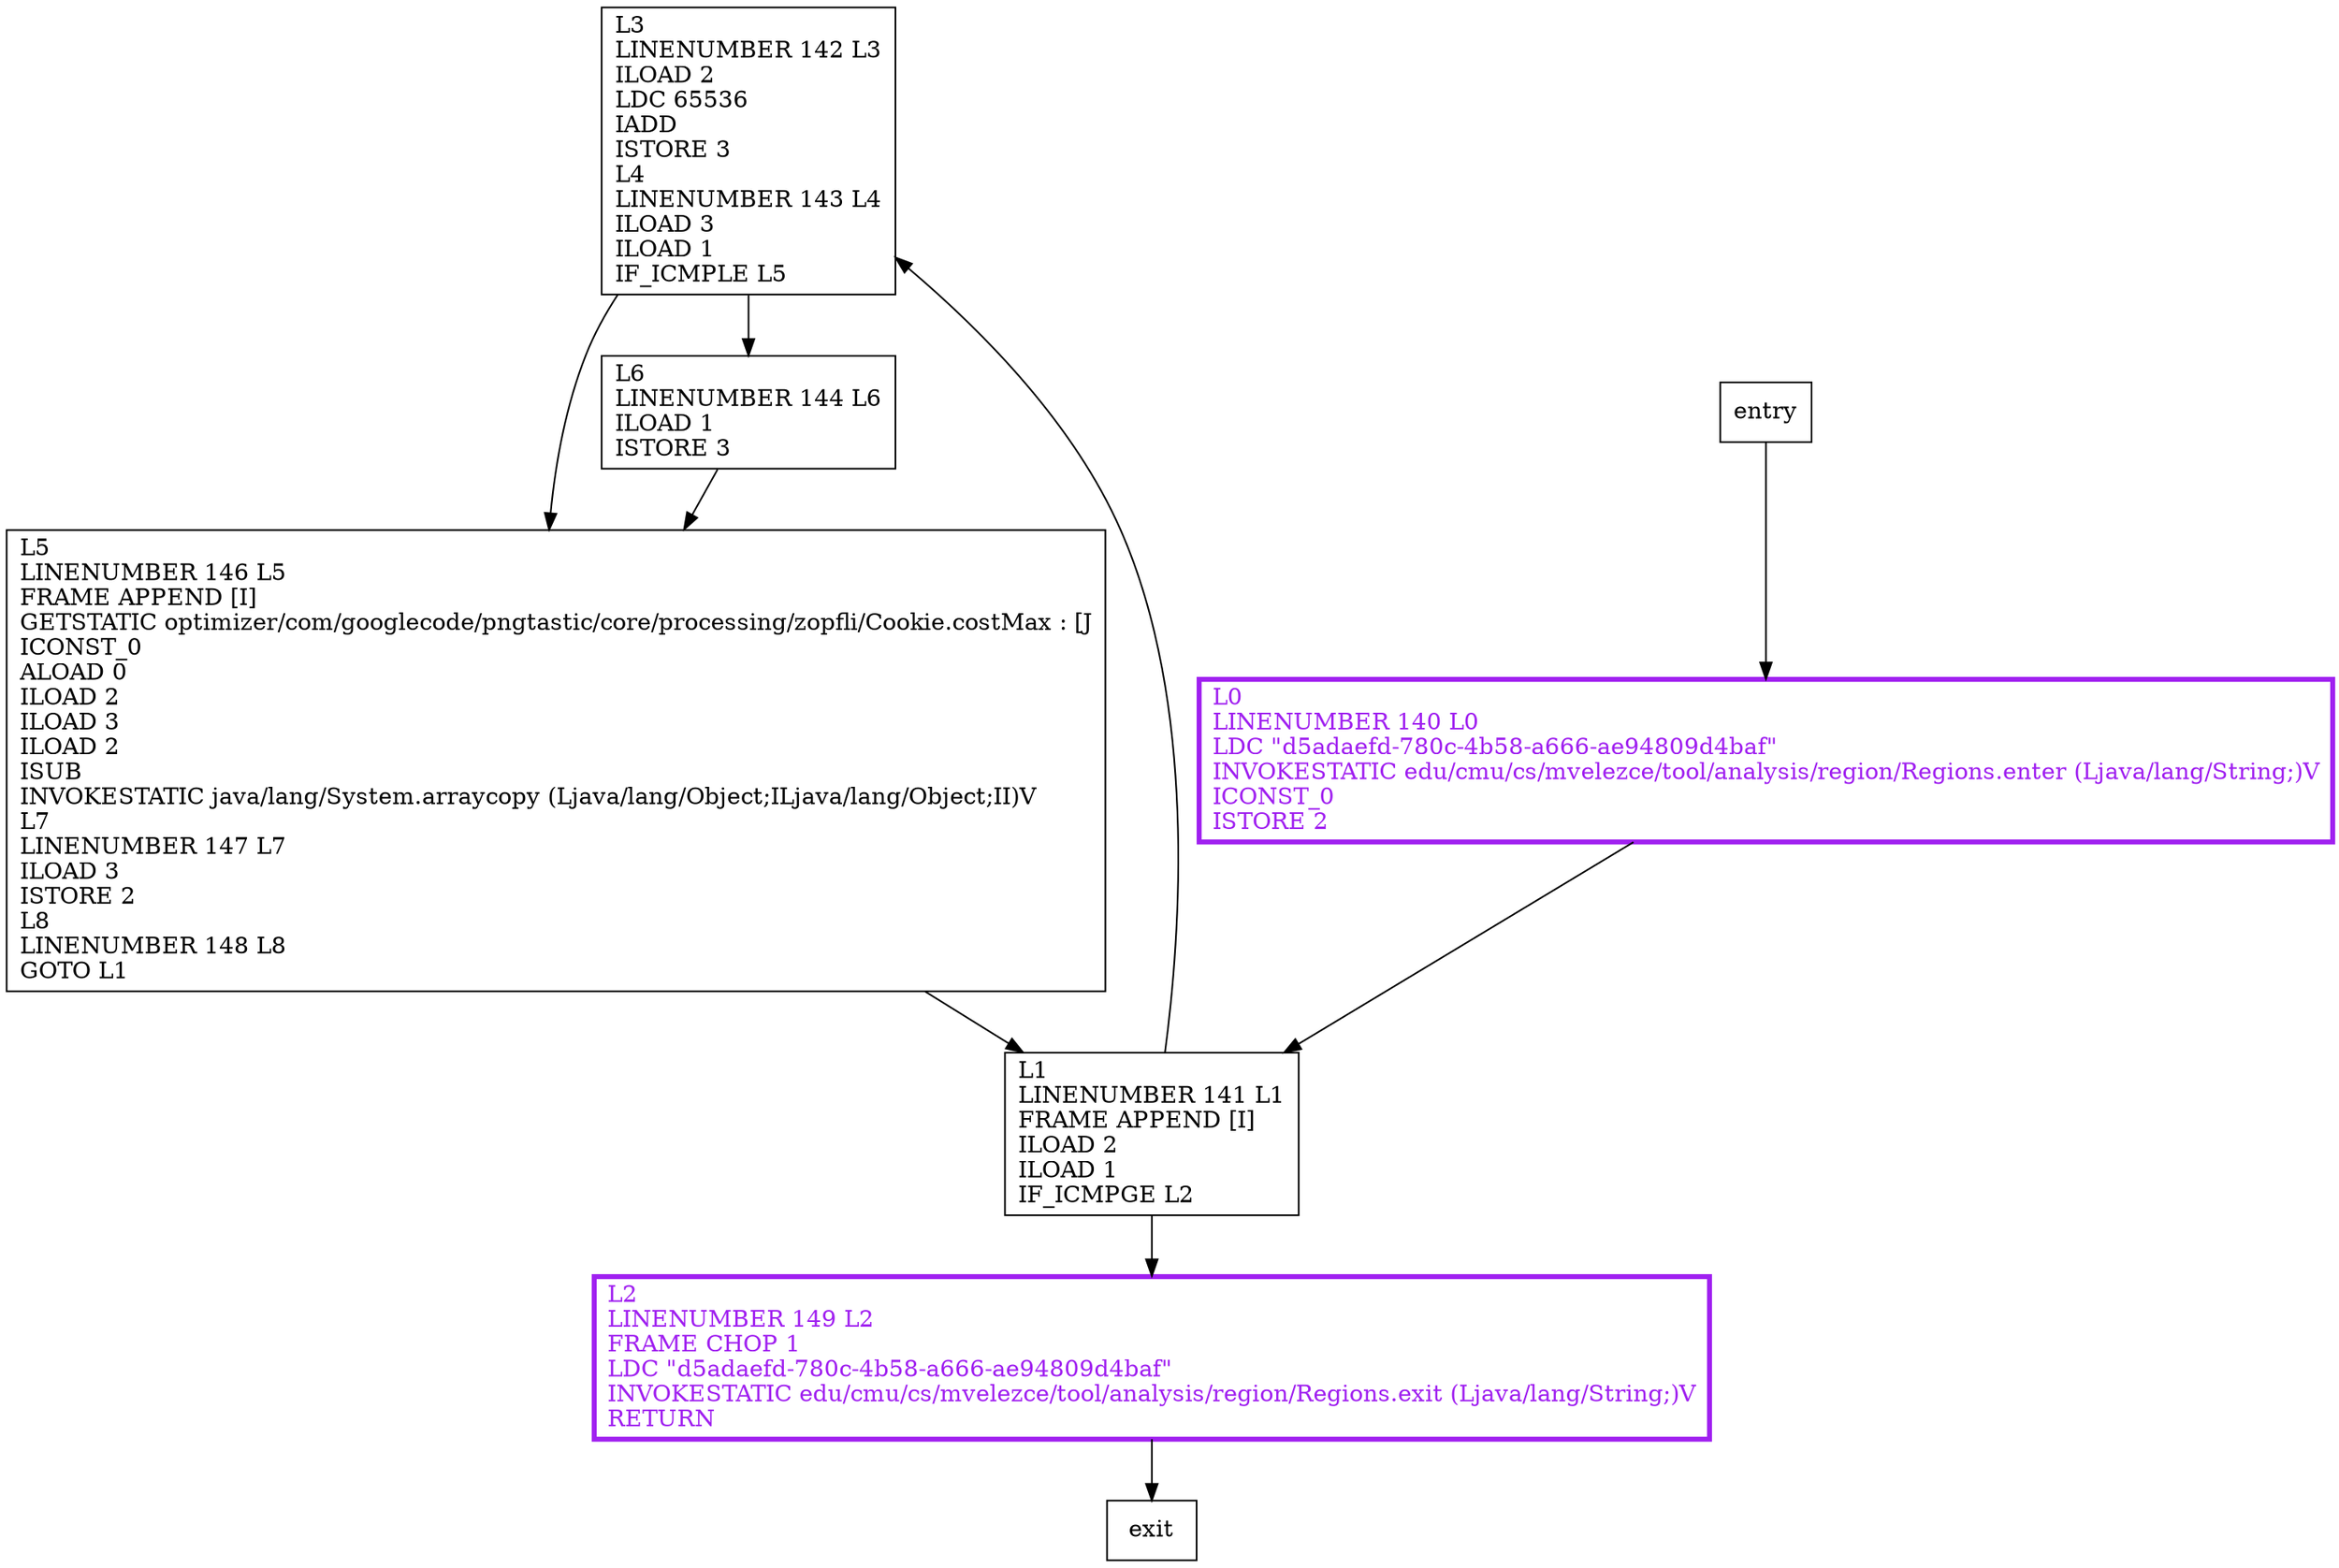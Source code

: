 digraph fillCostMax {
node [shape=record];
685309572 [label="L3\lLINENUMBER 142 L3\lILOAD 2\lLDC 65536\lIADD\lISTORE 3\lL4\lLINENUMBER 143 L4\lILOAD 3\lILOAD 1\lIF_ICMPLE L5\l"];
2113976342 [label="L5\lLINENUMBER 146 L5\lFRAME APPEND [I]\lGETSTATIC optimizer/com/googlecode/pngtastic/core/processing/zopfli/Cookie.costMax : [J\lICONST_0\lALOAD 0\lILOAD 2\lILOAD 3\lILOAD 2\lISUB\lINVOKESTATIC java/lang/System.arraycopy (Ljava/lang/Object;ILjava/lang/Object;II)V\lL7\lLINENUMBER 147 L7\lILOAD 3\lISTORE 2\lL8\lLINENUMBER 148 L8\lGOTO L1\l"];
789859934 [label="L2\lLINENUMBER 149 L2\lFRAME CHOP 1\lLDC \"d5adaefd-780c-4b58-a666-ae94809d4baf\"\lINVOKESTATIC edu/cmu/cs/mvelezce/tool/analysis/region/Regions.exit (Ljava/lang/String;)V\lRETURN\l"];
1617398269 [label="L1\lLINENUMBER 141 L1\lFRAME APPEND [I]\lILOAD 2\lILOAD 1\lIF_ICMPGE L2\l"];
1799296014 [label="L0\lLINENUMBER 140 L0\lLDC \"d5adaefd-780c-4b58-a666-ae94809d4baf\"\lINVOKESTATIC edu/cmu/cs/mvelezce/tool/analysis/region/Regions.enter (Ljava/lang/String;)V\lICONST_0\lISTORE 2\l"];
1829526716 [label="L6\lLINENUMBER 144 L6\lILOAD 1\lISTORE 3\l"];
entry;
exit;
entry -> 1799296014;
685309572 -> 2113976342;
685309572 -> 1829526716;
2113976342 -> 1617398269;
789859934 -> exit;
1617398269 -> 685309572;
1617398269 -> 789859934;
1799296014 -> 1617398269;
1829526716 -> 2113976342;
789859934[fontcolor="purple", penwidth=3, color="purple"];
1799296014[fontcolor="purple", penwidth=3, color="purple"];
}
